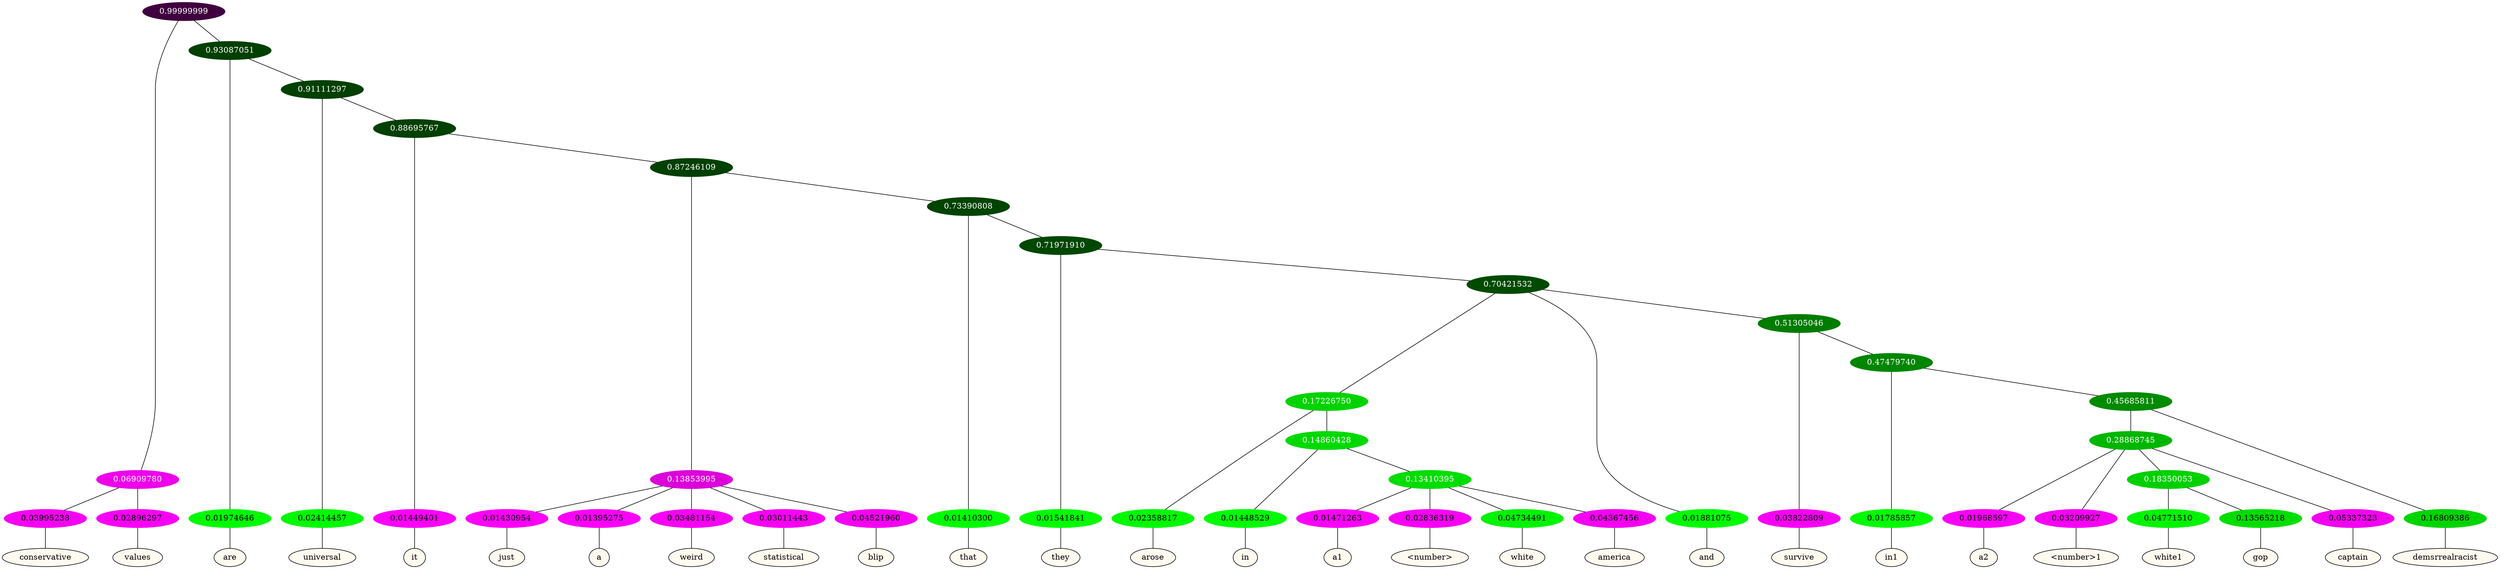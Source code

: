 graph {
	node [format=png height=0.15 nodesep=0.001 ordering=out overlap=prism overlap_scaling=0.01 ranksep=0.001 ratio=0.2 style=filled width=0.15]
	{
		rank=same
		a_w_3 [label=conservative color=black fillcolor=floralwhite style="filled,solid"]
		a_w_4 [label=values color=black fillcolor=floralwhite style="filled,solid"]
		a_w_5 [label=are color=black fillcolor=floralwhite style="filled,solid"]
		a_w_7 [label=universal color=black fillcolor=floralwhite style="filled,solid"]
		a_w_9 [label=it color=black fillcolor=floralwhite style="filled,solid"]
		a_w_13 [label=just color=black fillcolor=floralwhite style="filled,solid"]
		a_w_14 [label=a color=black fillcolor=floralwhite style="filled,solid"]
		a_w_15 [label=weird color=black fillcolor=floralwhite style="filled,solid"]
		a_w_16 [label=statistical color=black fillcolor=floralwhite style="filled,solid"]
		a_w_17 [label=blip color=black fillcolor=floralwhite style="filled,solid"]
		a_w_18 [label=that color=black fillcolor=floralwhite style="filled,solid"]
		a_w_20 [label=they color=black fillcolor=floralwhite style="filled,solid"]
		a_w_25 [label=arose color=black fillcolor=floralwhite style="filled,solid"]
		a_w_29 [label=in color=black fillcolor=floralwhite style="filled,solid"]
		a_w_33 [label=a1 color=black fillcolor=floralwhite style="filled,solid"]
		a_w_34 [label="\<number\>" color=black fillcolor=floralwhite style="filled,solid"]
		a_w_35 [label=white color=black fillcolor=floralwhite style="filled,solid"]
		a_w_36 [label=america color=black fillcolor=floralwhite style="filled,solid"]
		a_w_23 [label=and color=black fillcolor=floralwhite style="filled,solid"]
		a_w_27 [label=survive color=black fillcolor=floralwhite style="filled,solid"]
		a_w_31 [label=in1 color=black fillcolor=floralwhite style="filled,solid"]
		a_w_39 [label=a2 color=black fillcolor=floralwhite style="filled,solid"]
		a_w_40 [label="\<number\>1" color=black fillcolor=floralwhite style="filled,solid"]
		a_w_43 [label=white1 color=black fillcolor=floralwhite style="filled,solid"]
		a_w_44 [label=gop color=black fillcolor=floralwhite style="filled,solid"]
		a_w_42 [label=captain color=black fillcolor=floralwhite style="filled,solid"]
		a_w_38 [label=demsrrealracist color=black fillcolor=floralwhite style="filled,solid"]
	}
	a_n_3 -- a_w_3
	a_n_4 -- a_w_4
	a_n_5 -- a_w_5
	a_n_7 -- a_w_7
	a_n_9 -- a_w_9
	a_n_13 -- a_w_13
	a_n_14 -- a_w_14
	a_n_15 -- a_w_15
	a_n_16 -- a_w_16
	a_n_17 -- a_w_17
	a_n_18 -- a_w_18
	a_n_20 -- a_w_20
	a_n_25 -- a_w_25
	a_n_29 -- a_w_29
	a_n_33 -- a_w_33
	a_n_34 -- a_w_34
	a_n_35 -- a_w_35
	a_n_36 -- a_w_36
	a_n_23 -- a_w_23
	a_n_27 -- a_w_27
	a_n_31 -- a_w_31
	a_n_39 -- a_w_39
	a_n_40 -- a_w_40
	a_n_43 -- a_w_43
	a_n_44 -- a_w_44
	a_n_42 -- a_w_42
	a_n_38 -- a_w_38
	{
		rank=same
		a_n_3 [label=0.03995238 color="0.835 1.000 0.960" fontcolor=black]
		a_n_4 [label=0.02896297 color="0.835 1.000 0.971" fontcolor=black]
		a_n_5 [label=0.01974646 color="0.334 1.000 0.980" fontcolor=black]
		a_n_7 [label=0.02414457 color="0.334 1.000 0.976" fontcolor=black]
		a_n_9 [label=0.01449401 color="0.835 1.000 0.986" fontcolor=black]
		a_n_13 [label=0.01430954 color="0.835 1.000 0.986" fontcolor=black]
		a_n_14 [label=0.01395275 color="0.835 1.000 0.986" fontcolor=black]
		a_n_15 [label=0.03481154 color="0.835 1.000 0.965" fontcolor=black]
		a_n_16 [label=0.03011443 color="0.835 1.000 0.970" fontcolor=black]
		a_n_17 [label=0.04521960 color="0.835 1.000 0.955" fontcolor=black]
		a_n_18 [label=0.01410300 color="0.334 1.000 0.986" fontcolor=black]
		a_n_20 [label=0.01541841 color="0.334 1.000 0.985" fontcolor=black]
		a_n_25 [label=0.02358817 color="0.334 1.000 0.976" fontcolor=black]
		a_n_29 [label=0.01448529 color="0.334 1.000 0.986" fontcolor=black]
		a_n_33 [label=0.01471263 color="0.835 1.000 0.985" fontcolor=black]
		a_n_34 [label=0.02836319 color="0.835 1.000 0.972" fontcolor=black]
		a_n_35 [label=0.04734491 color="0.334 1.000 0.953" fontcolor=black]
		a_n_36 [label=0.04367456 color="0.835 1.000 0.956" fontcolor=black]
		a_n_23 [label=0.01881075 color="0.334 1.000 0.981" fontcolor=black]
		a_n_27 [label=0.03822809 color="0.835 1.000 0.962" fontcolor=black]
		a_n_31 [label=0.01785857 color="0.334 1.000 0.982" fontcolor=black]
		a_n_39 [label=0.01968597 color="0.835 1.000 0.980" fontcolor=black]
		a_n_40 [label=0.03209927 color="0.835 1.000 0.968" fontcolor=black]
		a_n_43 [label=0.04771510 color="0.334 1.000 0.952" fontcolor=black]
		a_n_44 [label=0.13565218 color="0.334 1.000 0.864" fontcolor=black]
		a_n_42 [label=0.05337323 color="0.835 1.000 0.947" fontcolor=black]
		a_n_38 [label=0.16809386 color="0.334 1.000 0.832" fontcolor=black]
	}
	a_n_0 [label=0.99999999 color="0.835 1.000 0.250" fontcolor=grey99]
	a_n_1 [label=0.06909780 color="0.835 1.000 0.931" fontcolor=grey99]
	a_n_0 -- a_n_1
	a_n_2 [label=0.93087051 color="0.334 1.000 0.250" fontcolor=grey99]
	a_n_0 -- a_n_2
	a_n_1 -- a_n_3
	a_n_1 -- a_n_4
	a_n_2 -- a_n_5
	a_n_6 [label=0.91111297 color="0.334 1.000 0.250" fontcolor=grey99]
	a_n_2 -- a_n_6
	a_n_6 -- a_n_7
	a_n_8 [label=0.88695767 color="0.334 1.000 0.250" fontcolor=grey99]
	a_n_6 -- a_n_8
	a_n_8 -- a_n_9
	a_n_10 [label=0.87246109 color="0.334 1.000 0.250" fontcolor=grey99]
	a_n_8 -- a_n_10
	a_n_11 [label=0.13853995 color="0.835 1.000 0.861" fontcolor=grey99]
	a_n_10 -- a_n_11
	a_n_12 [label=0.73390808 color="0.334 1.000 0.266" fontcolor=grey99]
	a_n_10 -- a_n_12
	a_n_11 -- a_n_13
	a_n_11 -- a_n_14
	a_n_11 -- a_n_15
	a_n_11 -- a_n_16
	a_n_11 -- a_n_17
	a_n_12 -- a_n_18
	a_n_19 [label=0.71971910 color="0.334 1.000 0.280" fontcolor=grey99]
	a_n_12 -- a_n_19
	a_n_19 -- a_n_20
	a_n_21 [label=0.70421532 color="0.334 1.000 0.296" fontcolor=grey99]
	a_n_19 -- a_n_21
	a_n_22 [label=0.17226750 color="0.334 1.000 0.828" fontcolor=grey99]
	a_n_21 -- a_n_22
	a_n_21 -- a_n_23
	a_n_24 [label=0.51305046 color="0.334 1.000 0.487" fontcolor=grey99]
	a_n_21 -- a_n_24
	a_n_22 -- a_n_25
	a_n_26 [label=0.14860428 color="0.334 1.000 0.851" fontcolor=grey99]
	a_n_22 -- a_n_26
	a_n_24 -- a_n_27
	a_n_28 [label=0.47479740 color="0.334 1.000 0.525" fontcolor=grey99]
	a_n_24 -- a_n_28
	a_n_26 -- a_n_29
	a_n_30 [label=0.13410395 color="0.334 1.000 0.866" fontcolor=grey99]
	a_n_26 -- a_n_30
	a_n_28 -- a_n_31
	a_n_32 [label=0.45685811 color="0.334 1.000 0.543" fontcolor=grey99]
	a_n_28 -- a_n_32
	a_n_30 -- a_n_33
	a_n_30 -- a_n_34
	a_n_30 -- a_n_35
	a_n_30 -- a_n_36
	a_n_37 [label=0.28868745 color="0.334 1.000 0.711" fontcolor=grey99]
	a_n_32 -- a_n_37
	a_n_32 -- a_n_38
	a_n_37 -- a_n_39
	a_n_37 -- a_n_40
	a_n_41 [label=0.18350053 color="0.334 1.000 0.816" fontcolor=grey99]
	a_n_37 -- a_n_41
	a_n_37 -- a_n_42
	a_n_41 -- a_n_43
	a_n_41 -- a_n_44
}
